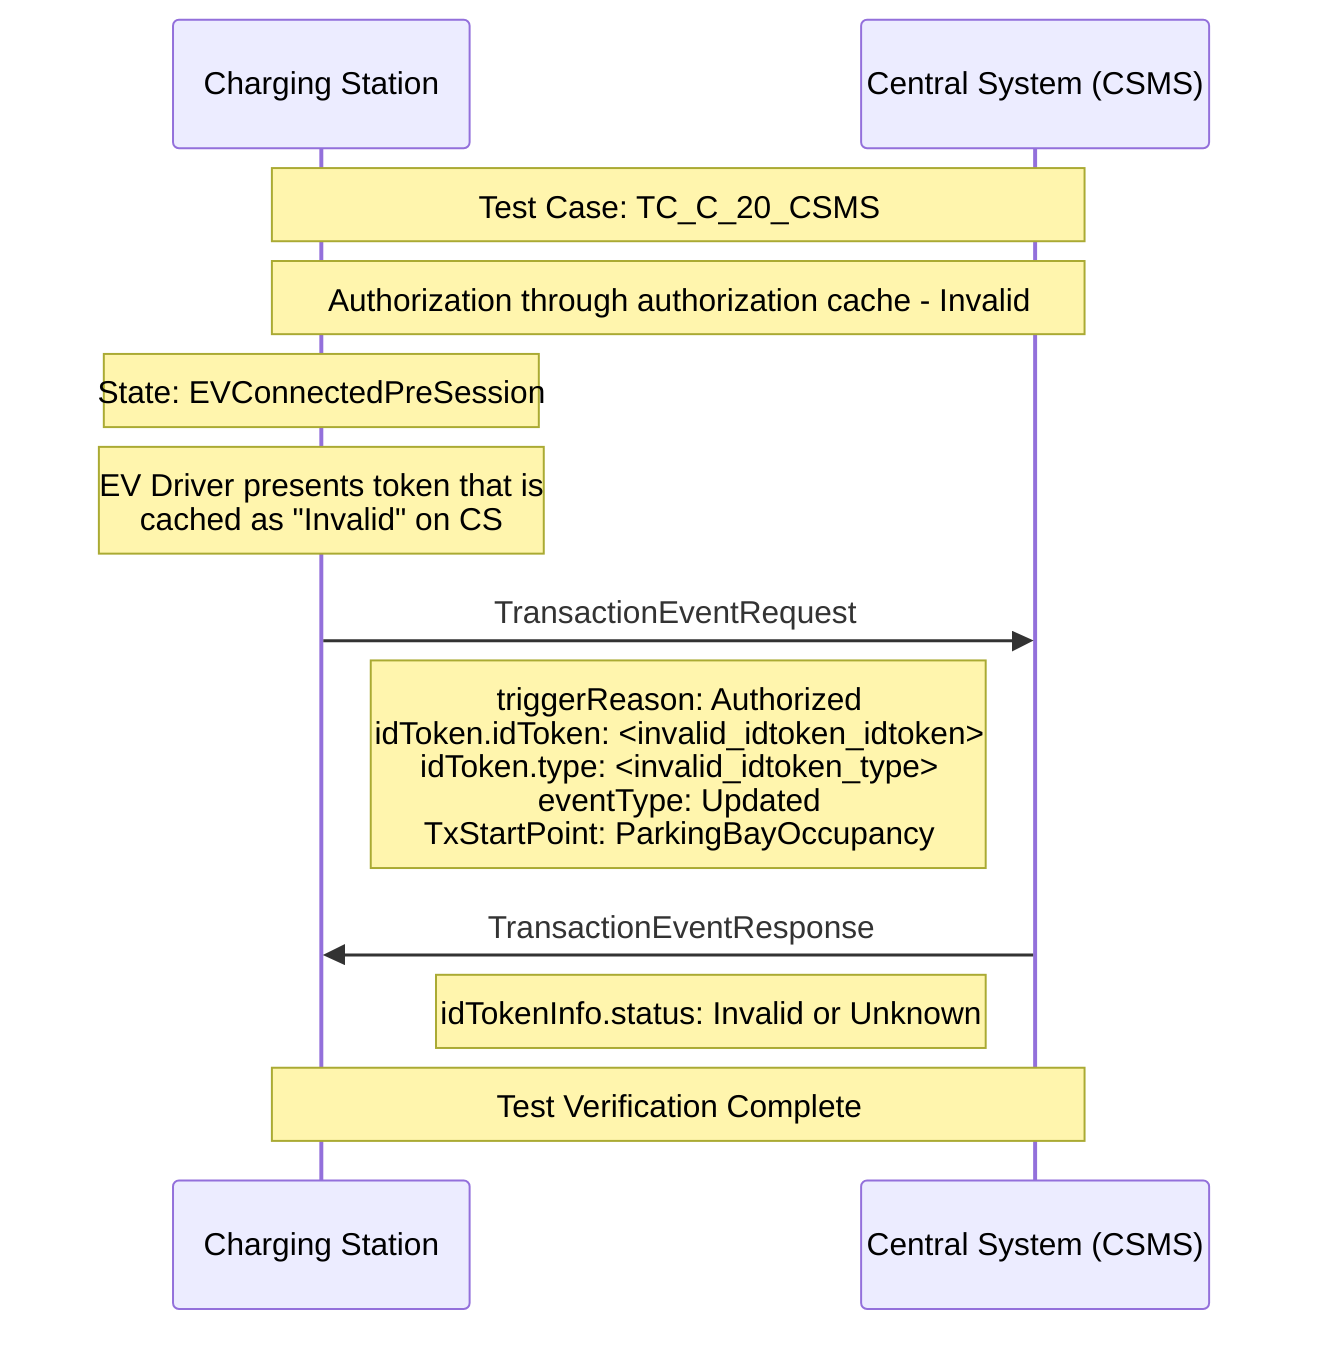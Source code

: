sequenceDiagram
    participant CS as Charging Station
    participant CSMS as Central System (CSMS)
    
    Note over CS, CSMS: Test Case: TC_C_20_CSMS
    Note over CS, CSMS: Authorization through authorization cache - Invalid
    
    Note over CS: State: EVConnectedPreSession
    Note over CS: EV Driver presents token that is<br/>cached as "Invalid" on CS
    
    CS->>CSMS: TransactionEventRequest
    Note right of CS: triggerReason: Authorized<br/>idToken.idToken: <invalid_idtoken_idtoken><br/>idToken.type: <invalid_idtoken_type><br/>eventType: Updated<br/>TxStartPoint: ParkingBayOccupancy
    
    CSMS->>CS: TransactionEventResponse
    Note left of CSMS: idTokenInfo.status: Invalid or Unknown
    
    Note over CS, CSMS: Test Verification Complete